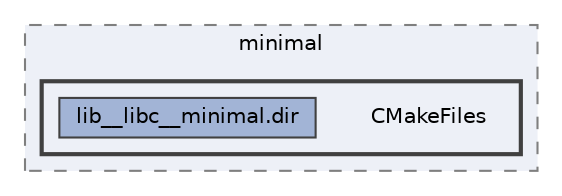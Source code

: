 digraph "build/zephyr/lib/libc/minimal/CMakeFiles"
{
 // LATEX_PDF_SIZE
  bgcolor="transparent";
  edge [fontname=Helvetica,fontsize=10,labelfontname=Helvetica,labelfontsize=10];
  node [fontname=Helvetica,fontsize=10,shape=box,height=0.2,width=0.4];
  compound=true
  subgraph clusterdir_b8b5edf45212f349c739ddb7f94b78e7 {
    graph [ bgcolor="#edf0f7", pencolor="grey50", label="minimal", fontname=Helvetica,fontsize=10 style="filled,dashed", URL="dir_b8b5edf45212f349c739ddb7f94b78e7.html",tooltip=""]
  subgraph clusterdir_540f50e527ceb7c8d7adac5190aa21bc {
    graph [ bgcolor="#edf0f7", pencolor="grey25", label="", fontname=Helvetica,fontsize=10 style="filled,bold", URL="dir_540f50e527ceb7c8d7adac5190aa21bc.html",tooltip=""]
    dir_540f50e527ceb7c8d7adac5190aa21bc [shape=plaintext, label="CMakeFiles"];
  dir_ce1a76474effa36ed95ded56833251e6 [label="lib__libc__minimal.dir", fillcolor="#a2b4d6", color="grey25", style="filled", URL="dir_ce1a76474effa36ed95ded56833251e6.html",tooltip=""];
  }
  }
}
